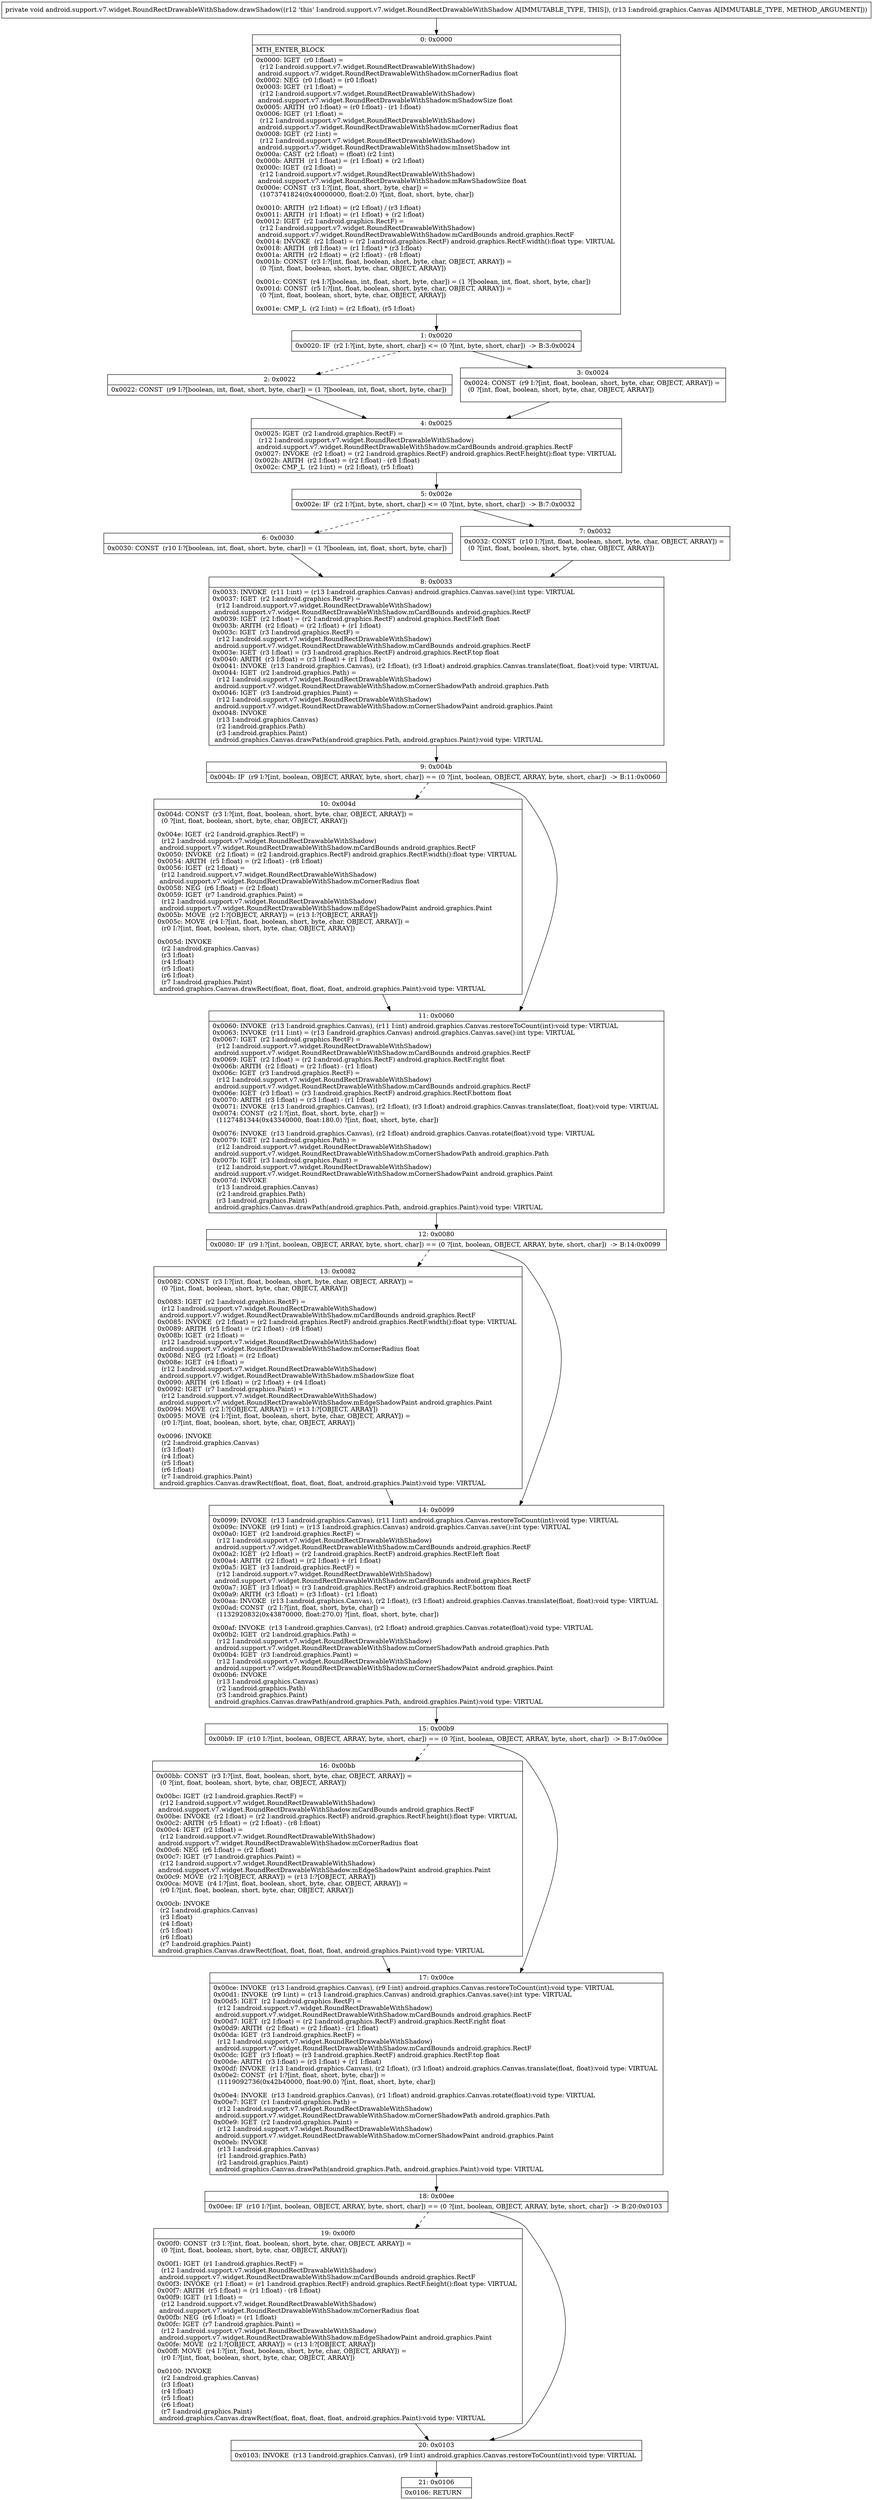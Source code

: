 digraph "CFG forandroid.support.v7.widget.RoundRectDrawableWithShadow.drawShadow(Landroid\/graphics\/Canvas;)V" {
Node_0 [shape=record,label="{0\:\ 0x0000|MTH_ENTER_BLOCK\l|0x0000: IGET  (r0 I:float) = \l  (r12 I:android.support.v7.widget.RoundRectDrawableWithShadow)\l android.support.v7.widget.RoundRectDrawableWithShadow.mCornerRadius float \l0x0002: NEG  (r0 I:float) = (r0 I:float) \l0x0003: IGET  (r1 I:float) = \l  (r12 I:android.support.v7.widget.RoundRectDrawableWithShadow)\l android.support.v7.widget.RoundRectDrawableWithShadow.mShadowSize float \l0x0005: ARITH  (r0 I:float) = (r0 I:float) \- (r1 I:float) \l0x0006: IGET  (r1 I:float) = \l  (r12 I:android.support.v7.widget.RoundRectDrawableWithShadow)\l android.support.v7.widget.RoundRectDrawableWithShadow.mCornerRadius float \l0x0008: IGET  (r2 I:int) = \l  (r12 I:android.support.v7.widget.RoundRectDrawableWithShadow)\l android.support.v7.widget.RoundRectDrawableWithShadow.mInsetShadow int \l0x000a: CAST  (r2 I:float) = (float) (r2 I:int) \l0x000b: ARITH  (r1 I:float) = (r1 I:float) + (r2 I:float) \l0x000c: IGET  (r2 I:float) = \l  (r12 I:android.support.v7.widget.RoundRectDrawableWithShadow)\l android.support.v7.widget.RoundRectDrawableWithShadow.mRawShadowSize float \l0x000e: CONST  (r3 I:?[int, float, short, byte, char]) = \l  (1073741824(0x40000000, float:2.0) ?[int, float, short, byte, char])\l \l0x0010: ARITH  (r2 I:float) = (r2 I:float) \/ (r3 I:float) \l0x0011: ARITH  (r1 I:float) = (r1 I:float) + (r2 I:float) \l0x0012: IGET  (r2 I:android.graphics.RectF) = \l  (r12 I:android.support.v7.widget.RoundRectDrawableWithShadow)\l android.support.v7.widget.RoundRectDrawableWithShadow.mCardBounds android.graphics.RectF \l0x0014: INVOKE  (r2 I:float) = (r2 I:android.graphics.RectF) android.graphics.RectF.width():float type: VIRTUAL \l0x0018: ARITH  (r8 I:float) = (r1 I:float) * (r3 I:float) \l0x001a: ARITH  (r2 I:float) = (r2 I:float) \- (r8 I:float) \l0x001b: CONST  (r3 I:?[int, float, boolean, short, byte, char, OBJECT, ARRAY]) = \l  (0 ?[int, float, boolean, short, byte, char, OBJECT, ARRAY])\l \l0x001c: CONST  (r4 I:?[boolean, int, float, short, byte, char]) = (1 ?[boolean, int, float, short, byte, char]) \l0x001d: CONST  (r5 I:?[int, float, boolean, short, byte, char, OBJECT, ARRAY]) = \l  (0 ?[int, float, boolean, short, byte, char, OBJECT, ARRAY])\l \l0x001e: CMP_L  (r2 I:int) = (r2 I:float), (r5 I:float) \l}"];
Node_1 [shape=record,label="{1\:\ 0x0020|0x0020: IF  (r2 I:?[int, byte, short, char]) \<= (0 ?[int, byte, short, char])  \-\> B:3:0x0024 \l}"];
Node_2 [shape=record,label="{2\:\ 0x0022|0x0022: CONST  (r9 I:?[boolean, int, float, short, byte, char]) = (1 ?[boolean, int, float, short, byte, char]) \l}"];
Node_3 [shape=record,label="{3\:\ 0x0024|0x0024: CONST  (r9 I:?[int, float, boolean, short, byte, char, OBJECT, ARRAY]) = \l  (0 ?[int, float, boolean, short, byte, char, OBJECT, ARRAY])\l \l}"];
Node_4 [shape=record,label="{4\:\ 0x0025|0x0025: IGET  (r2 I:android.graphics.RectF) = \l  (r12 I:android.support.v7.widget.RoundRectDrawableWithShadow)\l android.support.v7.widget.RoundRectDrawableWithShadow.mCardBounds android.graphics.RectF \l0x0027: INVOKE  (r2 I:float) = (r2 I:android.graphics.RectF) android.graphics.RectF.height():float type: VIRTUAL \l0x002b: ARITH  (r2 I:float) = (r2 I:float) \- (r8 I:float) \l0x002c: CMP_L  (r2 I:int) = (r2 I:float), (r5 I:float) \l}"];
Node_5 [shape=record,label="{5\:\ 0x002e|0x002e: IF  (r2 I:?[int, byte, short, char]) \<= (0 ?[int, byte, short, char])  \-\> B:7:0x0032 \l}"];
Node_6 [shape=record,label="{6\:\ 0x0030|0x0030: CONST  (r10 I:?[boolean, int, float, short, byte, char]) = (1 ?[boolean, int, float, short, byte, char]) \l}"];
Node_7 [shape=record,label="{7\:\ 0x0032|0x0032: CONST  (r10 I:?[int, float, boolean, short, byte, char, OBJECT, ARRAY]) = \l  (0 ?[int, float, boolean, short, byte, char, OBJECT, ARRAY])\l \l}"];
Node_8 [shape=record,label="{8\:\ 0x0033|0x0033: INVOKE  (r11 I:int) = (r13 I:android.graphics.Canvas) android.graphics.Canvas.save():int type: VIRTUAL \l0x0037: IGET  (r2 I:android.graphics.RectF) = \l  (r12 I:android.support.v7.widget.RoundRectDrawableWithShadow)\l android.support.v7.widget.RoundRectDrawableWithShadow.mCardBounds android.graphics.RectF \l0x0039: IGET  (r2 I:float) = (r2 I:android.graphics.RectF) android.graphics.RectF.left float \l0x003b: ARITH  (r2 I:float) = (r2 I:float) + (r1 I:float) \l0x003c: IGET  (r3 I:android.graphics.RectF) = \l  (r12 I:android.support.v7.widget.RoundRectDrawableWithShadow)\l android.support.v7.widget.RoundRectDrawableWithShadow.mCardBounds android.graphics.RectF \l0x003e: IGET  (r3 I:float) = (r3 I:android.graphics.RectF) android.graphics.RectF.top float \l0x0040: ARITH  (r3 I:float) = (r3 I:float) + (r1 I:float) \l0x0041: INVOKE  (r13 I:android.graphics.Canvas), (r2 I:float), (r3 I:float) android.graphics.Canvas.translate(float, float):void type: VIRTUAL \l0x0044: IGET  (r2 I:android.graphics.Path) = \l  (r12 I:android.support.v7.widget.RoundRectDrawableWithShadow)\l android.support.v7.widget.RoundRectDrawableWithShadow.mCornerShadowPath android.graphics.Path \l0x0046: IGET  (r3 I:android.graphics.Paint) = \l  (r12 I:android.support.v7.widget.RoundRectDrawableWithShadow)\l android.support.v7.widget.RoundRectDrawableWithShadow.mCornerShadowPaint android.graphics.Paint \l0x0048: INVOKE  \l  (r13 I:android.graphics.Canvas)\l  (r2 I:android.graphics.Path)\l  (r3 I:android.graphics.Paint)\l android.graphics.Canvas.drawPath(android.graphics.Path, android.graphics.Paint):void type: VIRTUAL \l}"];
Node_9 [shape=record,label="{9\:\ 0x004b|0x004b: IF  (r9 I:?[int, boolean, OBJECT, ARRAY, byte, short, char]) == (0 ?[int, boolean, OBJECT, ARRAY, byte, short, char])  \-\> B:11:0x0060 \l}"];
Node_10 [shape=record,label="{10\:\ 0x004d|0x004d: CONST  (r3 I:?[int, float, boolean, short, byte, char, OBJECT, ARRAY]) = \l  (0 ?[int, float, boolean, short, byte, char, OBJECT, ARRAY])\l \l0x004e: IGET  (r2 I:android.graphics.RectF) = \l  (r12 I:android.support.v7.widget.RoundRectDrawableWithShadow)\l android.support.v7.widget.RoundRectDrawableWithShadow.mCardBounds android.graphics.RectF \l0x0050: INVOKE  (r2 I:float) = (r2 I:android.graphics.RectF) android.graphics.RectF.width():float type: VIRTUAL \l0x0054: ARITH  (r5 I:float) = (r2 I:float) \- (r8 I:float) \l0x0056: IGET  (r2 I:float) = \l  (r12 I:android.support.v7.widget.RoundRectDrawableWithShadow)\l android.support.v7.widget.RoundRectDrawableWithShadow.mCornerRadius float \l0x0058: NEG  (r6 I:float) = (r2 I:float) \l0x0059: IGET  (r7 I:android.graphics.Paint) = \l  (r12 I:android.support.v7.widget.RoundRectDrawableWithShadow)\l android.support.v7.widget.RoundRectDrawableWithShadow.mEdgeShadowPaint android.graphics.Paint \l0x005b: MOVE  (r2 I:?[OBJECT, ARRAY]) = (r13 I:?[OBJECT, ARRAY]) \l0x005c: MOVE  (r4 I:?[int, float, boolean, short, byte, char, OBJECT, ARRAY]) = \l  (r0 I:?[int, float, boolean, short, byte, char, OBJECT, ARRAY])\l \l0x005d: INVOKE  \l  (r2 I:android.graphics.Canvas)\l  (r3 I:float)\l  (r4 I:float)\l  (r5 I:float)\l  (r6 I:float)\l  (r7 I:android.graphics.Paint)\l android.graphics.Canvas.drawRect(float, float, float, float, android.graphics.Paint):void type: VIRTUAL \l}"];
Node_11 [shape=record,label="{11\:\ 0x0060|0x0060: INVOKE  (r13 I:android.graphics.Canvas), (r11 I:int) android.graphics.Canvas.restoreToCount(int):void type: VIRTUAL \l0x0063: INVOKE  (r11 I:int) = (r13 I:android.graphics.Canvas) android.graphics.Canvas.save():int type: VIRTUAL \l0x0067: IGET  (r2 I:android.graphics.RectF) = \l  (r12 I:android.support.v7.widget.RoundRectDrawableWithShadow)\l android.support.v7.widget.RoundRectDrawableWithShadow.mCardBounds android.graphics.RectF \l0x0069: IGET  (r2 I:float) = (r2 I:android.graphics.RectF) android.graphics.RectF.right float \l0x006b: ARITH  (r2 I:float) = (r2 I:float) \- (r1 I:float) \l0x006c: IGET  (r3 I:android.graphics.RectF) = \l  (r12 I:android.support.v7.widget.RoundRectDrawableWithShadow)\l android.support.v7.widget.RoundRectDrawableWithShadow.mCardBounds android.graphics.RectF \l0x006e: IGET  (r3 I:float) = (r3 I:android.graphics.RectF) android.graphics.RectF.bottom float \l0x0070: ARITH  (r3 I:float) = (r3 I:float) \- (r1 I:float) \l0x0071: INVOKE  (r13 I:android.graphics.Canvas), (r2 I:float), (r3 I:float) android.graphics.Canvas.translate(float, float):void type: VIRTUAL \l0x0074: CONST  (r2 I:?[int, float, short, byte, char]) = \l  (1127481344(0x43340000, float:180.0) ?[int, float, short, byte, char])\l \l0x0076: INVOKE  (r13 I:android.graphics.Canvas), (r2 I:float) android.graphics.Canvas.rotate(float):void type: VIRTUAL \l0x0079: IGET  (r2 I:android.graphics.Path) = \l  (r12 I:android.support.v7.widget.RoundRectDrawableWithShadow)\l android.support.v7.widget.RoundRectDrawableWithShadow.mCornerShadowPath android.graphics.Path \l0x007b: IGET  (r3 I:android.graphics.Paint) = \l  (r12 I:android.support.v7.widget.RoundRectDrawableWithShadow)\l android.support.v7.widget.RoundRectDrawableWithShadow.mCornerShadowPaint android.graphics.Paint \l0x007d: INVOKE  \l  (r13 I:android.graphics.Canvas)\l  (r2 I:android.graphics.Path)\l  (r3 I:android.graphics.Paint)\l android.graphics.Canvas.drawPath(android.graphics.Path, android.graphics.Paint):void type: VIRTUAL \l}"];
Node_12 [shape=record,label="{12\:\ 0x0080|0x0080: IF  (r9 I:?[int, boolean, OBJECT, ARRAY, byte, short, char]) == (0 ?[int, boolean, OBJECT, ARRAY, byte, short, char])  \-\> B:14:0x0099 \l}"];
Node_13 [shape=record,label="{13\:\ 0x0082|0x0082: CONST  (r3 I:?[int, float, boolean, short, byte, char, OBJECT, ARRAY]) = \l  (0 ?[int, float, boolean, short, byte, char, OBJECT, ARRAY])\l \l0x0083: IGET  (r2 I:android.graphics.RectF) = \l  (r12 I:android.support.v7.widget.RoundRectDrawableWithShadow)\l android.support.v7.widget.RoundRectDrawableWithShadow.mCardBounds android.graphics.RectF \l0x0085: INVOKE  (r2 I:float) = (r2 I:android.graphics.RectF) android.graphics.RectF.width():float type: VIRTUAL \l0x0089: ARITH  (r5 I:float) = (r2 I:float) \- (r8 I:float) \l0x008b: IGET  (r2 I:float) = \l  (r12 I:android.support.v7.widget.RoundRectDrawableWithShadow)\l android.support.v7.widget.RoundRectDrawableWithShadow.mCornerRadius float \l0x008d: NEG  (r2 I:float) = (r2 I:float) \l0x008e: IGET  (r4 I:float) = \l  (r12 I:android.support.v7.widget.RoundRectDrawableWithShadow)\l android.support.v7.widget.RoundRectDrawableWithShadow.mShadowSize float \l0x0090: ARITH  (r6 I:float) = (r2 I:float) + (r4 I:float) \l0x0092: IGET  (r7 I:android.graphics.Paint) = \l  (r12 I:android.support.v7.widget.RoundRectDrawableWithShadow)\l android.support.v7.widget.RoundRectDrawableWithShadow.mEdgeShadowPaint android.graphics.Paint \l0x0094: MOVE  (r2 I:?[OBJECT, ARRAY]) = (r13 I:?[OBJECT, ARRAY]) \l0x0095: MOVE  (r4 I:?[int, float, boolean, short, byte, char, OBJECT, ARRAY]) = \l  (r0 I:?[int, float, boolean, short, byte, char, OBJECT, ARRAY])\l \l0x0096: INVOKE  \l  (r2 I:android.graphics.Canvas)\l  (r3 I:float)\l  (r4 I:float)\l  (r5 I:float)\l  (r6 I:float)\l  (r7 I:android.graphics.Paint)\l android.graphics.Canvas.drawRect(float, float, float, float, android.graphics.Paint):void type: VIRTUAL \l}"];
Node_14 [shape=record,label="{14\:\ 0x0099|0x0099: INVOKE  (r13 I:android.graphics.Canvas), (r11 I:int) android.graphics.Canvas.restoreToCount(int):void type: VIRTUAL \l0x009c: INVOKE  (r9 I:int) = (r13 I:android.graphics.Canvas) android.graphics.Canvas.save():int type: VIRTUAL \l0x00a0: IGET  (r2 I:android.graphics.RectF) = \l  (r12 I:android.support.v7.widget.RoundRectDrawableWithShadow)\l android.support.v7.widget.RoundRectDrawableWithShadow.mCardBounds android.graphics.RectF \l0x00a2: IGET  (r2 I:float) = (r2 I:android.graphics.RectF) android.graphics.RectF.left float \l0x00a4: ARITH  (r2 I:float) = (r2 I:float) + (r1 I:float) \l0x00a5: IGET  (r3 I:android.graphics.RectF) = \l  (r12 I:android.support.v7.widget.RoundRectDrawableWithShadow)\l android.support.v7.widget.RoundRectDrawableWithShadow.mCardBounds android.graphics.RectF \l0x00a7: IGET  (r3 I:float) = (r3 I:android.graphics.RectF) android.graphics.RectF.bottom float \l0x00a9: ARITH  (r3 I:float) = (r3 I:float) \- (r1 I:float) \l0x00aa: INVOKE  (r13 I:android.graphics.Canvas), (r2 I:float), (r3 I:float) android.graphics.Canvas.translate(float, float):void type: VIRTUAL \l0x00ad: CONST  (r2 I:?[int, float, short, byte, char]) = \l  (1132920832(0x43870000, float:270.0) ?[int, float, short, byte, char])\l \l0x00af: INVOKE  (r13 I:android.graphics.Canvas), (r2 I:float) android.graphics.Canvas.rotate(float):void type: VIRTUAL \l0x00b2: IGET  (r2 I:android.graphics.Path) = \l  (r12 I:android.support.v7.widget.RoundRectDrawableWithShadow)\l android.support.v7.widget.RoundRectDrawableWithShadow.mCornerShadowPath android.graphics.Path \l0x00b4: IGET  (r3 I:android.graphics.Paint) = \l  (r12 I:android.support.v7.widget.RoundRectDrawableWithShadow)\l android.support.v7.widget.RoundRectDrawableWithShadow.mCornerShadowPaint android.graphics.Paint \l0x00b6: INVOKE  \l  (r13 I:android.graphics.Canvas)\l  (r2 I:android.graphics.Path)\l  (r3 I:android.graphics.Paint)\l android.graphics.Canvas.drawPath(android.graphics.Path, android.graphics.Paint):void type: VIRTUAL \l}"];
Node_15 [shape=record,label="{15\:\ 0x00b9|0x00b9: IF  (r10 I:?[int, boolean, OBJECT, ARRAY, byte, short, char]) == (0 ?[int, boolean, OBJECT, ARRAY, byte, short, char])  \-\> B:17:0x00ce \l}"];
Node_16 [shape=record,label="{16\:\ 0x00bb|0x00bb: CONST  (r3 I:?[int, float, boolean, short, byte, char, OBJECT, ARRAY]) = \l  (0 ?[int, float, boolean, short, byte, char, OBJECT, ARRAY])\l \l0x00bc: IGET  (r2 I:android.graphics.RectF) = \l  (r12 I:android.support.v7.widget.RoundRectDrawableWithShadow)\l android.support.v7.widget.RoundRectDrawableWithShadow.mCardBounds android.graphics.RectF \l0x00be: INVOKE  (r2 I:float) = (r2 I:android.graphics.RectF) android.graphics.RectF.height():float type: VIRTUAL \l0x00c2: ARITH  (r5 I:float) = (r2 I:float) \- (r8 I:float) \l0x00c4: IGET  (r2 I:float) = \l  (r12 I:android.support.v7.widget.RoundRectDrawableWithShadow)\l android.support.v7.widget.RoundRectDrawableWithShadow.mCornerRadius float \l0x00c6: NEG  (r6 I:float) = (r2 I:float) \l0x00c7: IGET  (r7 I:android.graphics.Paint) = \l  (r12 I:android.support.v7.widget.RoundRectDrawableWithShadow)\l android.support.v7.widget.RoundRectDrawableWithShadow.mEdgeShadowPaint android.graphics.Paint \l0x00c9: MOVE  (r2 I:?[OBJECT, ARRAY]) = (r13 I:?[OBJECT, ARRAY]) \l0x00ca: MOVE  (r4 I:?[int, float, boolean, short, byte, char, OBJECT, ARRAY]) = \l  (r0 I:?[int, float, boolean, short, byte, char, OBJECT, ARRAY])\l \l0x00cb: INVOKE  \l  (r2 I:android.graphics.Canvas)\l  (r3 I:float)\l  (r4 I:float)\l  (r5 I:float)\l  (r6 I:float)\l  (r7 I:android.graphics.Paint)\l android.graphics.Canvas.drawRect(float, float, float, float, android.graphics.Paint):void type: VIRTUAL \l}"];
Node_17 [shape=record,label="{17\:\ 0x00ce|0x00ce: INVOKE  (r13 I:android.graphics.Canvas), (r9 I:int) android.graphics.Canvas.restoreToCount(int):void type: VIRTUAL \l0x00d1: INVOKE  (r9 I:int) = (r13 I:android.graphics.Canvas) android.graphics.Canvas.save():int type: VIRTUAL \l0x00d5: IGET  (r2 I:android.graphics.RectF) = \l  (r12 I:android.support.v7.widget.RoundRectDrawableWithShadow)\l android.support.v7.widget.RoundRectDrawableWithShadow.mCardBounds android.graphics.RectF \l0x00d7: IGET  (r2 I:float) = (r2 I:android.graphics.RectF) android.graphics.RectF.right float \l0x00d9: ARITH  (r2 I:float) = (r2 I:float) \- (r1 I:float) \l0x00da: IGET  (r3 I:android.graphics.RectF) = \l  (r12 I:android.support.v7.widget.RoundRectDrawableWithShadow)\l android.support.v7.widget.RoundRectDrawableWithShadow.mCardBounds android.graphics.RectF \l0x00dc: IGET  (r3 I:float) = (r3 I:android.graphics.RectF) android.graphics.RectF.top float \l0x00de: ARITH  (r3 I:float) = (r3 I:float) + (r1 I:float) \l0x00df: INVOKE  (r13 I:android.graphics.Canvas), (r2 I:float), (r3 I:float) android.graphics.Canvas.translate(float, float):void type: VIRTUAL \l0x00e2: CONST  (r1 I:?[int, float, short, byte, char]) = \l  (1119092736(0x42b40000, float:90.0) ?[int, float, short, byte, char])\l \l0x00e4: INVOKE  (r13 I:android.graphics.Canvas), (r1 I:float) android.graphics.Canvas.rotate(float):void type: VIRTUAL \l0x00e7: IGET  (r1 I:android.graphics.Path) = \l  (r12 I:android.support.v7.widget.RoundRectDrawableWithShadow)\l android.support.v7.widget.RoundRectDrawableWithShadow.mCornerShadowPath android.graphics.Path \l0x00e9: IGET  (r2 I:android.graphics.Paint) = \l  (r12 I:android.support.v7.widget.RoundRectDrawableWithShadow)\l android.support.v7.widget.RoundRectDrawableWithShadow.mCornerShadowPaint android.graphics.Paint \l0x00eb: INVOKE  \l  (r13 I:android.graphics.Canvas)\l  (r1 I:android.graphics.Path)\l  (r2 I:android.graphics.Paint)\l android.graphics.Canvas.drawPath(android.graphics.Path, android.graphics.Paint):void type: VIRTUAL \l}"];
Node_18 [shape=record,label="{18\:\ 0x00ee|0x00ee: IF  (r10 I:?[int, boolean, OBJECT, ARRAY, byte, short, char]) == (0 ?[int, boolean, OBJECT, ARRAY, byte, short, char])  \-\> B:20:0x0103 \l}"];
Node_19 [shape=record,label="{19\:\ 0x00f0|0x00f0: CONST  (r3 I:?[int, float, boolean, short, byte, char, OBJECT, ARRAY]) = \l  (0 ?[int, float, boolean, short, byte, char, OBJECT, ARRAY])\l \l0x00f1: IGET  (r1 I:android.graphics.RectF) = \l  (r12 I:android.support.v7.widget.RoundRectDrawableWithShadow)\l android.support.v7.widget.RoundRectDrawableWithShadow.mCardBounds android.graphics.RectF \l0x00f3: INVOKE  (r1 I:float) = (r1 I:android.graphics.RectF) android.graphics.RectF.height():float type: VIRTUAL \l0x00f7: ARITH  (r5 I:float) = (r1 I:float) \- (r8 I:float) \l0x00f9: IGET  (r1 I:float) = \l  (r12 I:android.support.v7.widget.RoundRectDrawableWithShadow)\l android.support.v7.widget.RoundRectDrawableWithShadow.mCornerRadius float \l0x00fb: NEG  (r6 I:float) = (r1 I:float) \l0x00fc: IGET  (r7 I:android.graphics.Paint) = \l  (r12 I:android.support.v7.widget.RoundRectDrawableWithShadow)\l android.support.v7.widget.RoundRectDrawableWithShadow.mEdgeShadowPaint android.graphics.Paint \l0x00fe: MOVE  (r2 I:?[OBJECT, ARRAY]) = (r13 I:?[OBJECT, ARRAY]) \l0x00ff: MOVE  (r4 I:?[int, float, boolean, short, byte, char, OBJECT, ARRAY]) = \l  (r0 I:?[int, float, boolean, short, byte, char, OBJECT, ARRAY])\l \l0x0100: INVOKE  \l  (r2 I:android.graphics.Canvas)\l  (r3 I:float)\l  (r4 I:float)\l  (r5 I:float)\l  (r6 I:float)\l  (r7 I:android.graphics.Paint)\l android.graphics.Canvas.drawRect(float, float, float, float, android.graphics.Paint):void type: VIRTUAL \l}"];
Node_20 [shape=record,label="{20\:\ 0x0103|0x0103: INVOKE  (r13 I:android.graphics.Canvas), (r9 I:int) android.graphics.Canvas.restoreToCount(int):void type: VIRTUAL \l}"];
Node_21 [shape=record,label="{21\:\ 0x0106|0x0106: RETURN   \l}"];
MethodNode[shape=record,label="{private void android.support.v7.widget.RoundRectDrawableWithShadow.drawShadow((r12 'this' I:android.support.v7.widget.RoundRectDrawableWithShadow A[IMMUTABLE_TYPE, THIS]), (r13 I:android.graphics.Canvas A[IMMUTABLE_TYPE, METHOD_ARGUMENT])) }"];
MethodNode -> Node_0;
Node_0 -> Node_1;
Node_1 -> Node_2[style=dashed];
Node_1 -> Node_3;
Node_2 -> Node_4;
Node_3 -> Node_4;
Node_4 -> Node_5;
Node_5 -> Node_6[style=dashed];
Node_5 -> Node_7;
Node_6 -> Node_8;
Node_7 -> Node_8;
Node_8 -> Node_9;
Node_9 -> Node_10[style=dashed];
Node_9 -> Node_11;
Node_10 -> Node_11;
Node_11 -> Node_12;
Node_12 -> Node_13[style=dashed];
Node_12 -> Node_14;
Node_13 -> Node_14;
Node_14 -> Node_15;
Node_15 -> Node_16[style=dashed];
Node_15 -> Node_17;
Node_16 -> Node_17;
Node_17 -> Node_18;
Node_18 -> Node_19[style=dashed];
Node_18 -> Node_20;
Node_19 -> Node_20;
Node_20 -> Node_21;
}


